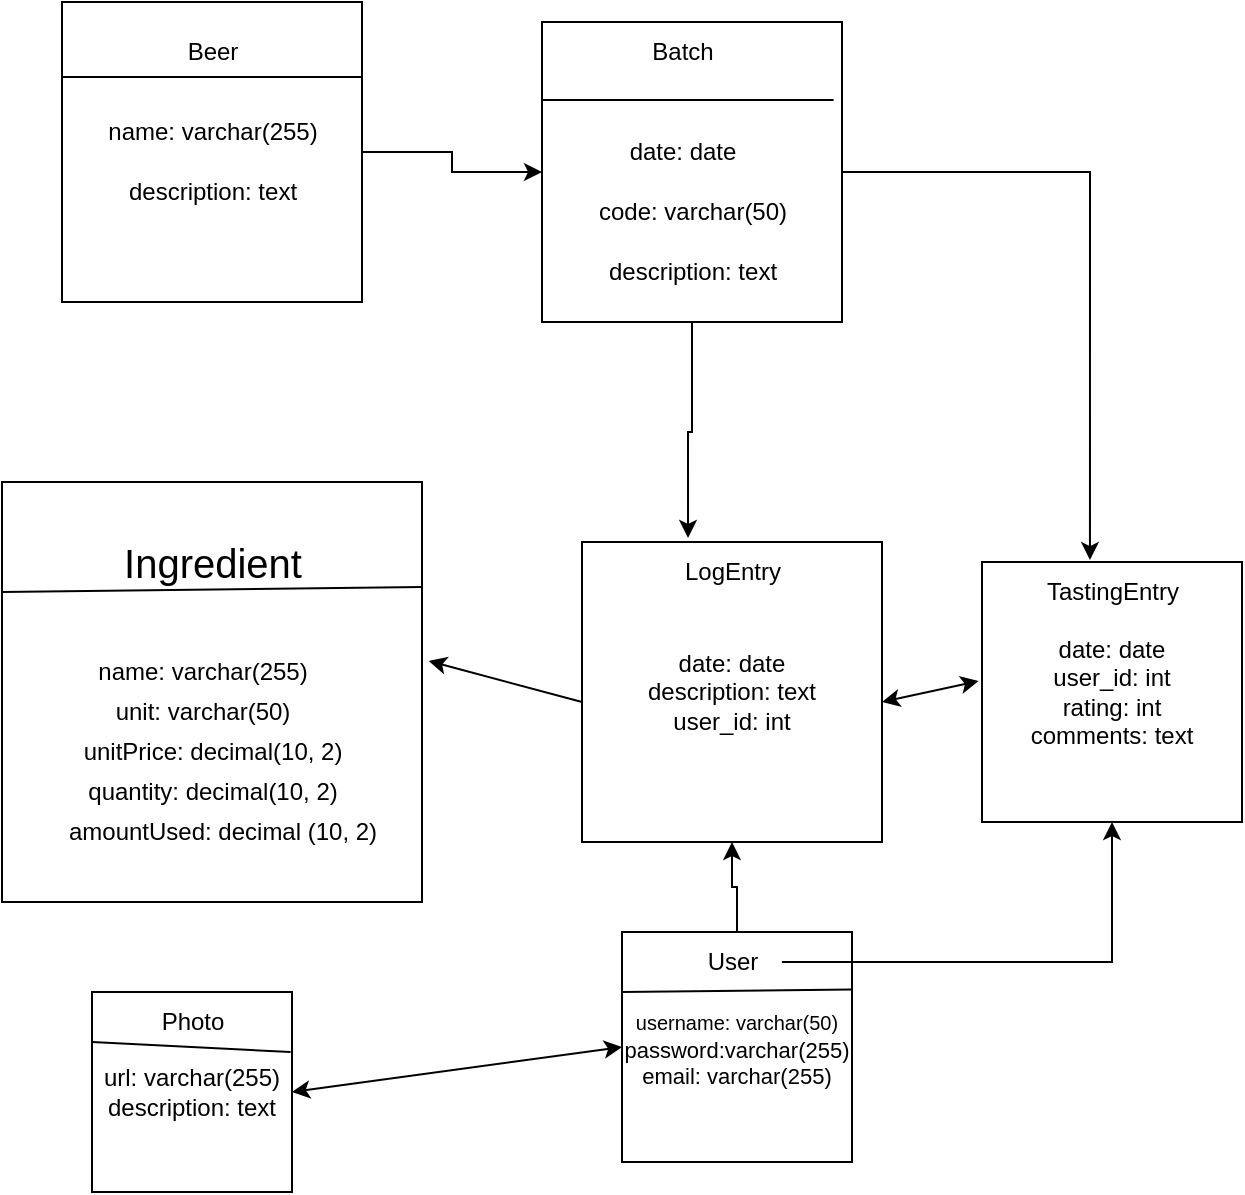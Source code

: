 <mxfile version="24.7.17">
  <diagram name="Page-1" id="cfBCr9aoRWS-MYvpmUih">
    <mxGraphModel dx="1728" dy="943" grid="1" gridSize="10" guides="1" tooltips="1" connect="1" arrows="1" fold="1" page="1" pageScale="1" pageWidth="850" pageHeight="1100" math="0" shadow="0">
      <root>
        <mxCell id="0" />
        <mxCell id="1" parent="0" />
        <mxCell id="_5ELGUzq5DA-wfUolM43-58" style="edgeStyle=orthogonalEdgeStyle;rounded=0;orthogonalLoop=1;jettySize=auto;html=1;" edge="1" parent="1" source="_5ELGUzq5DA-wfUolM43-2" target="_5ELGUzq5DA-wfUolM43-14">
          <mxGeometry relative="1" as="geometry" />
        </mxCell>
        <mxCell id="_5ELGUzq5DA-wfUolM43-2" value="" style="whiteSpace=wrap;html=1;aspect=fixed;" vertex="1" parent="1">
          <mxGeometry x="70" y="110" width="150" height="150" as="geometry" />
        </mxCell>
        <mxCell id="_5ELGUzq5DA-wfUolM43-3" value="Beer" style="text;html=1;align=center;verticalAlign=middle;resizable=0;points=[];autosize=1;strokeColor=none;fillColor=none;" vertex="1" parent="1">
          <mxGeometry x="120" y="120" width="50" height="30" as="geometry" />
        </mxCell>
        <mxCell id="_5ELGUzq5DA-wfUolM43-4" value="name: varchar(255)" style="text;html=1;align=center;verticalAlign=middle;resizable=0;points=[];autosize=1;strokeColor=none;fillColor=none;" vertex="1" parent="1">
          <mxGeometry x="80" y="160" width="130" height="30" as="geometry" />
        </mxCell>
        <mxCell id="_5ELGUzq5DA-wfUolM43-5" value="description: text" style="text;html=1;align=center;verticalAlign=middle;resizable=0;points=[];autosize=1;strokeColor=none;fillColor=none;" vertex="1" parent="1">
          <mxGeometry x="90" y="190" width="110" height="30" as="geometry" />
        </mxCell>
        <mxCell id="_5ELGUzq5DA-wfUolM43-14" value="" style="whiteSpace=wrap;html=1;aspect=fixed;absoluteArcSize=0;shadow=0;" vertex="1" parent="1">
          <mxGeometry x="310" y="120" width="150" height="150" as="geometry" />
        </mxCell>
        <mxCell id="_5ELGUzq5DA-wfUolM43-15" value="" style="endArrow=none;html=1;rounded=0;exitX=0;exitY=0.25;exitDx=0;exitDy=0;entryX=1;entryY=0.25;entryDx=0;entryDy=0;" edge="1" parent="1" source="_5ELGUzq5DA-wfUolM43-2" target="_5ELGUzq5DA-wfUolM43-2">
          <mxGeometry width="50" height="50" relative="1" as="geometry">
            <mxPoint x="70" y="180" as="sourcePoint" />
            <mxPoint x="120" y="130" as="targetPoint" />
          </mxGeometry>
        </mxCell>
        <mxCell id="_5ELGUzq5DA-wfUolM43-16" value="Batch" style="text;html=1;align=center;verticalAlign=middle;resizable=0;points=[];autosize=1;strokeColor=none;fillColor=none;" vertex="1" parent="1">
          <mxGeometry x="355.05" y="120" width="50" height="30" as="geometry" />
        </mxCell>
        <mxCell id="_5ELGUzq5DA-wfUolM43-17" value="" style="endArrow=none;html=1;rounded=0;entryX=1.005;entryY=0.2;entryDx=0;entryDy=0;entryPerimeter=0;exitX=0.033;exitY=0.2;exitDx=0;exitDy=0;exitPerimeter=0;" edge="1" parent="1">
          <mxGeometry width="50" height="50" relative="1" as="geometry">
            <mxPoint x="310" y="159" as="sourcePoint" />
            <mxPoint x="455.8" y="159" as="targetPoint" />
          </mxGeometry>
        </mxCell>
        <mxCell id="_5ELGUzq5DA-wfUolM43-18" value="date: date" style="text;html=1;align=center;verticalAlign=middle;resizable=0;points=[];autosize=1;strokeColor=none;fillColor=none;" vertex="1" parent="1">
          <mxGeometry x="340.05" y="170" width="80" height="30" as="geometry" />
        </mxCell>
        <mxCell id="_5ELGUzq5DA-wfUolM43-19" value="code: varchar(50)" style="text;html=1;align=center;verticalAlign=middle;resizable=0;points=[];autosize=1;strokeColor=none;fillColor=none;" vertex="1" parent="1">
          <mxGeometry x="325" y="200" width="120" height="30" as="geometry" />
        </mxCell>
        <mxCell id="_5ELGUzq5DA-wfUolM43-21" value="description: text" style="text;html=1;align=center;verticalAlign=middle;resizable=0;points=[];autosize=1;strokeColor=none;fillColor=none;" vertex="1" parent="1">
          <mxGeometry x="330" y="230" width="110" height="30" as="geometry" />
        </mxCell>
        <mxCell id="_5ELGUzq5DA-wfUolM43-22" value="" style="whiteSpace=wrap;html=1;aspect=fixed;" vertex="1" parent="1">
          <mxGeometry x="40" y="350" width="210" height="210" as="geometry" />
        </mxCell>
        <mxCell id="_5ELGUzq5DA-wfUolM43-23" value="name: varchar(255)" style="text;html=1;align=center;verticalAlign=middle;resizable=0;points=[];autosize=1;strokeColor=none;fillColor=none;" vertex="1" parent="1">
          <mxGeometry x="75" y="430" width="130" height="30" as="geometry" />
        </mxCell>
        <mxCell id="_5ELGUzq5DA-wfUolM43-24" value="unit: varchar(50)" style="text;html=1;align=center;verticalAlign=middle;resizable=0;points=[];autosize=1;strokeColor=none;fillColor=none;" vertex="1" parent="1">
          <mxGeometry x="85" y="450" width="110" height="30" as="geometry" />
        </mxCell>
        <mxCell id="_5ELGUzq5DA-wfUolM43-25" value="unitPrice: decimal(10, 2)" style="text;html=1;align=center;verticalAlign=middle;resizable=0;points=[];autosize=1;strokeColor=none;fillColor=none;" vertex="1" parent="1">
          <mxGeometry x="70" y="470" width="150" height="30" as="geometry" />
        </mxCell>
        <mxCell id="_5ELGUzq5DA-wfUolM43-26" value="quantity: decimal(10, 2)" style="text;html=1;align=center;verticalAlign=middle;resizable=0;points=[];autosize=1;strokeColor=none;fillColor=none;" vertex="1" parent="1">
          <mxGeometry x="70" y="490" width="150" height="30" as="geometry" />
        </mxCell>
        <mxCell id="_5ELGUzq5DA-wfUolM43-27" value="amountUsed: decimal (10, 2)" style="text;html=1;align=center;verticalAlign=middle;resizable=0;points=[];autosize=1;strokeColor=none;fillColor=none;" vertex="1" parent="1">
          <mxGeometry x="60" y="510" width="180" height="30" as="geometry" />
        </mxCell>
        <mxCell id="_5ELGUzq5DA-wfUolM43-29" value="Ingredient" style="text;html=1;align=center;verticalAlign=middle;resizable=0;points=[];autosize=1;strokeColor=none;fillColor=none;fontSize=20;" vertex="1" parent="1">
          <mxGeometry x="90" y="370" width="110" height="40" as="geometry" />
        </mxCell>
        <mxCell id="_5ELGUzq5DA-wfUolM43-31" value="" style="endArrow=none;html=1;rounded=0;entryX=1;entryY=0.25;entryDx=0;entryDy=0;" edge="1" parent="1" target="_5ELGUzq5DA-wfUolM43-22">
          <mxGeometry width="50" height="50" relative="1" as="geometry">
            <mxPoint x="40" y="405" as="sourcePoint" />
            <mxPoint x="90" y="355" as="targetPoint" />
          </mxGeometry>
        </mxCell>
        <mxCell id="_5ELGUzq5DA-wfUolM43-35" value="date: date&lt;div&gt;description: text&lt;/div&gt;&lt;div&gt;user_id: int&lt;/div&gt;" style="whiteSpace=wrap;html=1;aspect=fixed;" vertex="1" parent="1">
          <mxGeometry x="330" y="380" width="150" height="150" as="geometry" />
        </mxCell>
        <mxCell id="_5ELGUzq5DA-wfUolM43-36" value="LogEntry" style="text;html=1;align=center;verticalAlign=middle;resizable=0;points=[];autosize=1;strokeColor=none;fillColor=none;" vertex="1" parent="1">
          <mxGeometry x="370" y="380" width="70" height="30" as="geometry" />
        </mxCell>
        <mxCell id="_5ELGUzq5DA-wfUolM43-48" value="url: varchar(255&lt;span style=&quot;background-color: initial;&quot;&gt;)&lt;/span&gt;&lt;div&gt;&lt;span style=&quot;background-color: initial;&quot;&gt;description: text&lt;/span&gt;&lt;/div&gt;" style="whiteSpace=wrap;html=1;aspect=fixed;" vertex="1" parent="1">
          <mxGeometry x="85" y="605" width="100" height="100" as="geometry" />
        </mxCell>
        <mxCell id="_5ELGUzq5DA-wfUolM43-50" value="" style="endArrow=none;html=1;rounded=0;entryX=0.993;entryY=0.3;entryDx=0;entryDy=0;entryPerimeter=0;exitX=0;exitY=0.25;exitDx=0;exitDy=0;" edge="1" source="_5ELGUzq5DA-wfUolM43-48" target="_5ELGUzq5DA-wfUolM43-48" parent="1">
          <mxGeometry width="50" height="50" relative="1" as="geometry">
            <mxPoint x="85" y="275" as="sourcePoint" />
            <mxPoint x="135" y="225" as="targetPoint" />
          </mxGeometry>
        </mxCell>
        <mxCell id="_5ELGUzq5DA-wfUolM43-54" value="TastingEntry" style="text;html=1;align=center;verticalAlign=middle;resizable=0;points=[];autosize=1;strokeColor=none;fillColor=none;" vertex="1" parent="1">
          <mxGeometry x="550" y="390" width="90" height="30" as="geometry" />
        </mxCell>
        <mxCell id="_5ELGUzq5DA-wfUolM43-55" value="date: date&lt;div&gt;user_id: int&lt;/div&gt;&lt;div&gt;rating: int&lt;/div&gt;&lt;div&gt;comments: text&lt;/div&gt;" style="whiteSpace=wrap;html=1;aspect=fixed;" vertex="1" parent="1">
          <mxGeometry x="530" y="390" width="130" height="130" as="geometry" />
        </mxCell>
        <mxCell id="_5ELGUzq5DA-wfUolM43-56" value="TastingEntry" style="text;html=1;align=center;verticalAlign=middle;resizable=0;points=[];autosize=1;strokeColor=none;fillColor=none;" vertex="1" parent="1">
          <mxGeometry x="550.05" y="390" width="90" height="30" as="geometry" />
        </mxCell>
        <mxCell id="_5ELGUzq5DA-wfUolM43-59" style="edgeStyle=orthogonalEdgeStyle;rounded=0;orthogonalLoop=1;jettySize=auto;html=1;entryX=0.186;entryY=-0.067;entryDx=0;entryDy=0;entryPerimeter=0;" edge="1" parent="1" source="_5ELGUzq5DA-wfUolM43-14" target="_5ELGUzq5DA-wfUolM43-36">
          <mxGeometry relative="1" as="geometry" />
        </mxCell>
        <mxCell id="_5ELGUzq5DA-wfUolM43-60" style="edgeStyle=orthogonalEdgeStyle;rounded=0;orthogonalLoop=1;jettySize=auto;html=1;entryX=0.377;entryY=-0.033;entryDx=0;entryDy=0;entryPerimeter=0;" edge="1" parent="1" source="_5ELGUzq5DA-wfUolM43-14" target="_5ELGUzq5DA-wfUolM43-56">
          <mxGeometry relative="1" as="geometry" />
        </mxCell>
        <mxCell id="_5ELGUzq5DA-wfUolM43-61" value="User" style="text;html=1;align=center;verticalAlign=middle;resizable=0;points=[];autosize=1;strokeColor=none;fillColor=none;" vertex="1" parent="1">
          <mxGeometry x="380" y="585" width="50" height="30" as="geometry" />
        </mxCell>
        <mxCell id="_5ELGUzq5DA-wfUolM43-65" style="edgeStyle=orthogonalEdgeStyle;rounded=0;orthogonalLoop=1;jettySize=auto;html=1;entryX=0.5;entryY=1;entryDx=0;entryDy=0;" edge="1" parent="1" source="_5ELGUzq5DA-wfUolM43-62" target="_5ELGUzq5DA-wfUolM43-35">
          <mxGeometry relative="1" as="geometry" />
        </mxCell>
        <mxCell id="_5ELGUzq5DA-wfUolM43-62" value="&lt;font style=&quot;font-size: 10px;&quot;&gt;username: varchar(50)&lt;/font&gt;&lt;div style=&quot;font-size: 11px;&quot;&gt;&lt;font style=&quot;font-size: 11px;&quot;&gt;password:varchar(255)&lt;/font&gt;&lt;/div&gt;&lt;div style=&quot;font-size: 11px;&quot;&gt;email: varchar(255)&lt;/div&gt;" style="whiteSpace=wrap;html=1;aspect=fixed;" vertex="1" parent="1">
          <mxGeometry x="350" y="575" width="115" height="115" as="geometry" />
        </mxCell>
        <mxCell id="_5ELGUzq5DA-wfUolM43-66" style="edgeStyle=orthogonalEdgeStyle;rounded=0;orthogonalLoop=1;jettySize=auto;html=1;entryX=0.5;entryY=1;entryDx=0;entryDy=0;" edge="1" parent="1" source="_5ELGUzq5DA-wfUolM43-63" target="_5ELGUzq5DA-wfUolM43-55">
          <mxGeometry relative="1" as="geometry" />
        </mxCell>
        <mxCell id="_5ELGUzq5DA-wfUolM43-63" value="User" style="text;html=1;align=center;verticalAlign=middle;resizable=0;points=[];autosize=1;strokeColor=none;fillColor=none;" vertex="1" parent="1">
          <mxGeometry x="379.95" y="575" width="50" height="30" as="geometry" />
        </mxCell>
        <mxCell id="_5ELGUzq5DA-wfUolM43-64" value="" style="endArrow=none;html=1;rounded=0;entryX=1;entryY=0.25;entryDx=0;entryDy=0;" edge="1" parent="1" target="_5ELGUzq5DA-wfUolM43-62">
          <mxGeometry width="50" height="50" relative="1" as="geometry">
            <mxPoint x="350" y="605" as="sourcePoint" />
            <mxPoint x="400" y="555" as="targetPoint" />
          </mxGeometry>
        </mxCell>
        <mxCell id="_5ELGUzq5DA-wfUolM43-68" value="Photo" style="text;html=1;align=center;verticalAlign=middle;resizable=0;points=[];autosize=1;strokeColor=none;fillColor=none;" vertex="1" parent="1">
          <mxGeometry x="110" y="605" width="50" height="30" as="geometry" />
        </mxCell>
        <mxCell id="_5ELGUzq5DA-wfUolM43-70" value="" style="endArrow=classic;startArrow=classic;html=1;rounded=0;entryX=0;entryY=0.5;entryDx=0;entryDy=0;exitX=1;exitY=0.5;exitDx=0;exitDy=0;" edge="1" parent="1" source="_5ELGUzq5DA-wfUolM43-48" target="_5ELGUzq5DA-wfUolM43-62">
          <mxGeometry width="50" height="50" relative="1" as="geometry">
            <mxPoint x="185" y="645" as="sourcePoint" />
            <mxPoint x="235" y="595" as="targetPoint" />
          </mxGeometry>
        </mxCell>
        <mxCell id="_5ELGUzq5DA-wfUolM43-72" value="" style="endArrow=classic;startArrow=classic;html=1;rounded=0;entryX=-0.013;entryY=0.458;entryDx=0;entryDy=0;entryPerimeter=0;" edge="1" parent="1" target="_5ELGUzq5DA-wfUolM43-55">
          <mxGeometry width="50" height="50" relative="1" as="geometry">
            <mxPoint x="480" y="460" as="sourcePoint" />
            <mxPoint x="530" y="410" as="targetPoint" />
          </mxGeometry>
        </mxCell>
        <mxCell id="_5ELGUzq5DA-wfUolM43-73" value="" style="endArrow=classic;html=1;rounded=0;entryX=1.016;entryY=0.426;entryDx=0;entryDy=0;entryPerimeter=0;" edge="1" parent="1" target="_5ELGUzq5DA-wfUolM43-22">
          <mxGeometry width="50" height="50" relative="1" as="geometry">
            <mxPoint x="330" y="460" as="sourcePoint" />
            <mxPoint x="380" y="410" as="targetPoint" />
          </mxGeometry>
        </mxCell>
      </root>
    </mxGraphModel>
  </diagram>
</mxfile>
